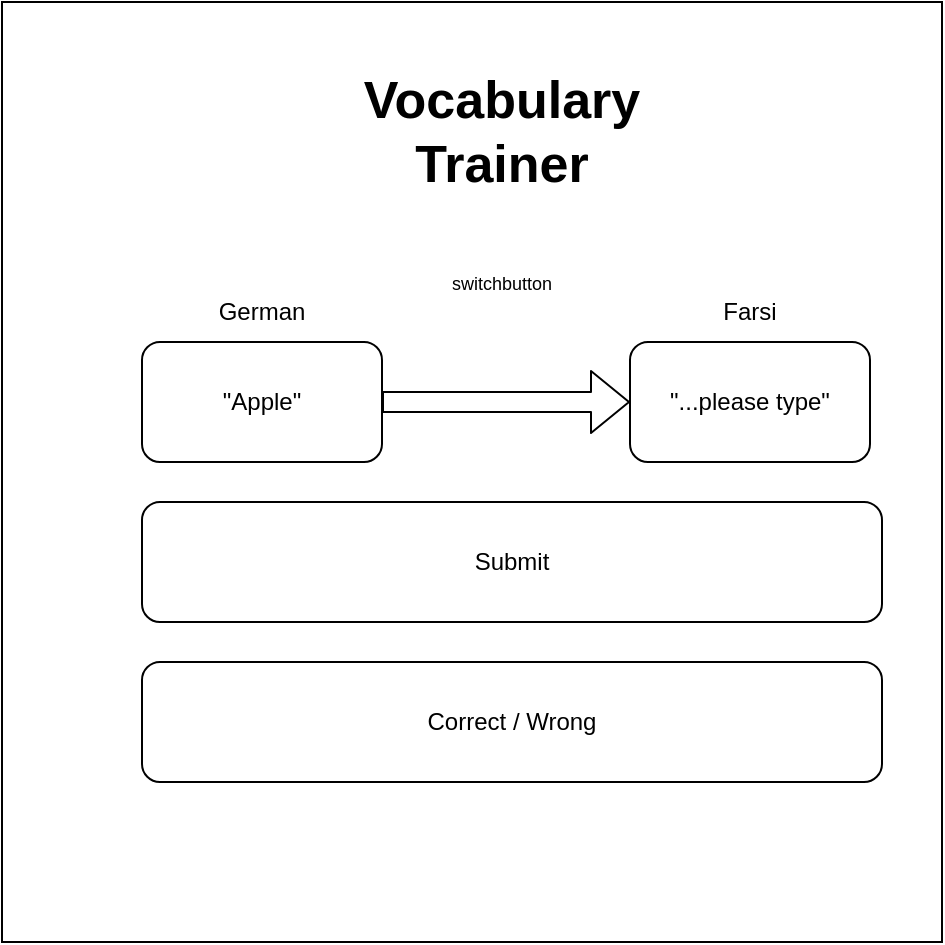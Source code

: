 <mxfile>
    <diagram id="li9WB2Pc5ZHdhOawmj3g" name="Page-1">
        <mxGraphModel dx="767" dy="1603" grid="1" gridSize="10" guides="1" tooltips="1" connect="1" arrows="1" fold="1" page="1" pageScale="1" pageWidth="827" pageHeight="1169" math="0" shadow="0">
            <root>
                <mxCell id="0"/>
                <mxCell id="1" parent="0"/>
                <mxCell id="2" value="" style="whiteSpace=wrap;html=1;aspect=fixed;" vertex="1" parent="1">
                    <mxGeometry x="100" y="-10" width="470" height="470" as="geometry"/>
                </mxCell>
                <mxCell id="3" value="&quot;Apple&quot;" style="rounded=1;whiteSpace=wrap;html=1;" vertex="1" parent="1">
                    <mxGeometry x="170" y="160" width="120" height="60" as="geometry"/>
                </mxCell>
                <mxCell id="4" value="&quot;...please type&quot;" style="rounded=1;whiteSpace=wrap;html=1;" vertex="1" parent="1">
                    <mxGeometry x="414" y="160" width="120" height="60" as="geometry"/>
                </mxCell>
                <mxCell id="6" value="" style="shape=flexArrow;endArrow=classic;html=1;exitX=1;exitY=0.5;exitDx=0;exitDy=0;entryX=0;entryY=0.5;entryDx=0;entryDy=0;" edge="1" parent="1" source="3" target="4">
                    <mxGeometry width="50" height="50" relative="1" as="geometry">
                        <mxPoint x="330" y="260" as="sourcePoint"/>
                        <mxPoint x="380" y="230" as="targetPoint"/>
                        <Array as="points"/>
                    </mxGeometry>
                </mxCell>
                <mxCell id="9" value="Correct / Wrong" style="rounded=1;whiteSpace=wrap;html=1;" vertex="1" parent="1">
                    <mxGeometry x="170" y="320" width="370" height="60" as="geometry"/>
                </mxCell>
                <mxCell id="10" value="Submit" style="rounded=1;whiteSpace=wrap;html=1;" vertex="1" parent="1">
                    <mxGeometry x="170" y="240" width="370" height="60" as="geometry"/>
                </mxCell>
                <mxCell id="11" value="German" style="text;html=1;strokeColor=none;fillColor=none;align=center;verticalAlign=middle;whiteSpace=wrap;rounded=0;" vertex="1" parent="1">
                    <mxGeometry x="200" y="130" width="60" height="30" as="geometry"/>
                </mxCell>
                <mxCell id="12" value="Farsi" style="text;html=1;strokeColor=none;fillColor=none;align=center;verticalAlign=middle;whiteSpace=wrap;rounded=0;" vertex="1" parent="1">
                    <mxGeometry x="444" y="130" width="60" height="30" as="geometry"/>
                </mxCell>
                <mxCell id="13" value="&lt;b&gt;&lt;font style=&quot;font-size: 26px;&quot;&gt;Vocabulary Trainer&lt;/font&gt;&lt;/b&gt;" style="text;html=1;strokeColor=none;fillColor=none;align=center;verticalAlign=middle;whiteSpace=wrap;rounded=0;" vertex="1" parent="1">
                    <mxGeometry x="320" y="40" width="60" height="30" as="geometry"/>
                </mxCell>
                <mxCell id="17" value="&lt;font style=&quot;font-size: 9px;&quot;&gt;switchbutton&lt;/font&gt;" style="text;html=1;strokeColor=none;fillColor=none;align=center;verticalAlign=middle;whiteSpace=wrap;rounded=0;fontSize=26;" vertex="1" parent="1">
                    <mxGeometry x="320" y="110" width="60" height="30" as="geometry"/>
                </mxCell>
            </root>
        </mxGraphModel>
    </diagram>
</mxfile>